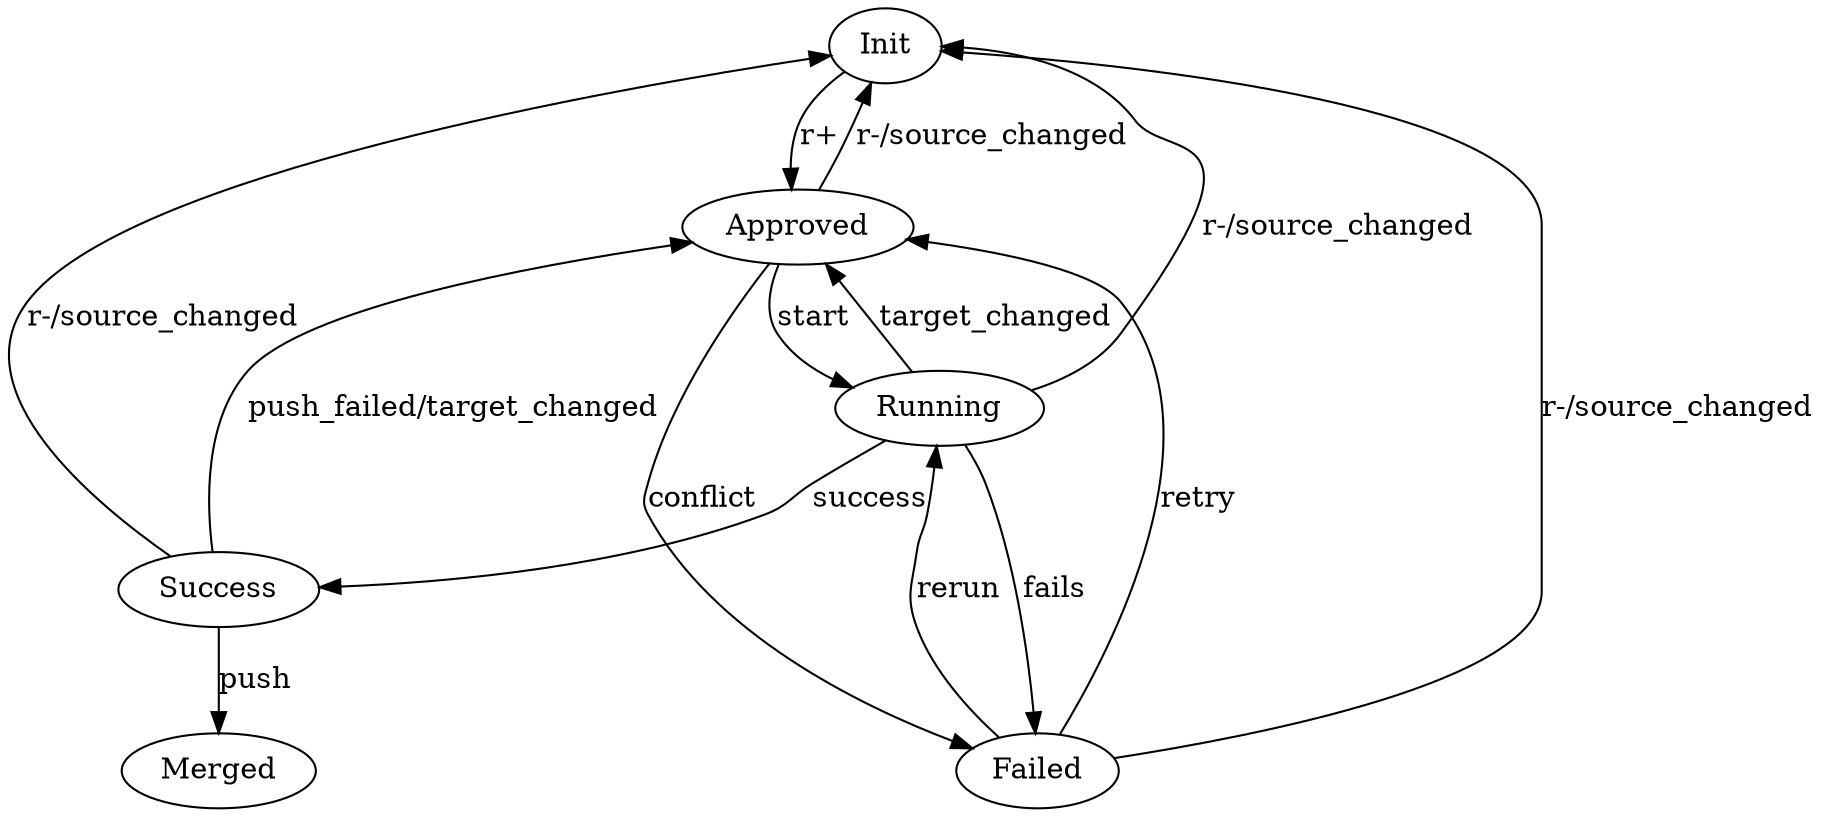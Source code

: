 digraph state_transition {
    init [label="Init"];
    approved [label="Approved"];
    running [label="Running"];
    success [label="Success"];
    merged [label="Merged"];
    failed [label="Failed"];

    init -> approved [label="r+"];

    approved -> init [label="r-/source_changed"];
    approved -> running [label="start"];
    approved -> failed [label="conflict"];

    running -> success [label="success"];
    running -> failed [label="fails"];
    running -> init [label="r-/source_changed"];
    running -> approved [label="target_changed"];

    success -> merged [label="push"];
    success -> approved [label="push_failed/target_changed"];
    success -> init [label="r-/source_changed"];

    failed -> init [label="r-/source_changed"];
    failed -> running [label="rerun"];
    failed -> approved [label="retry"];

    {rank = min; init }
    {rank = max; merged; failed }
}

